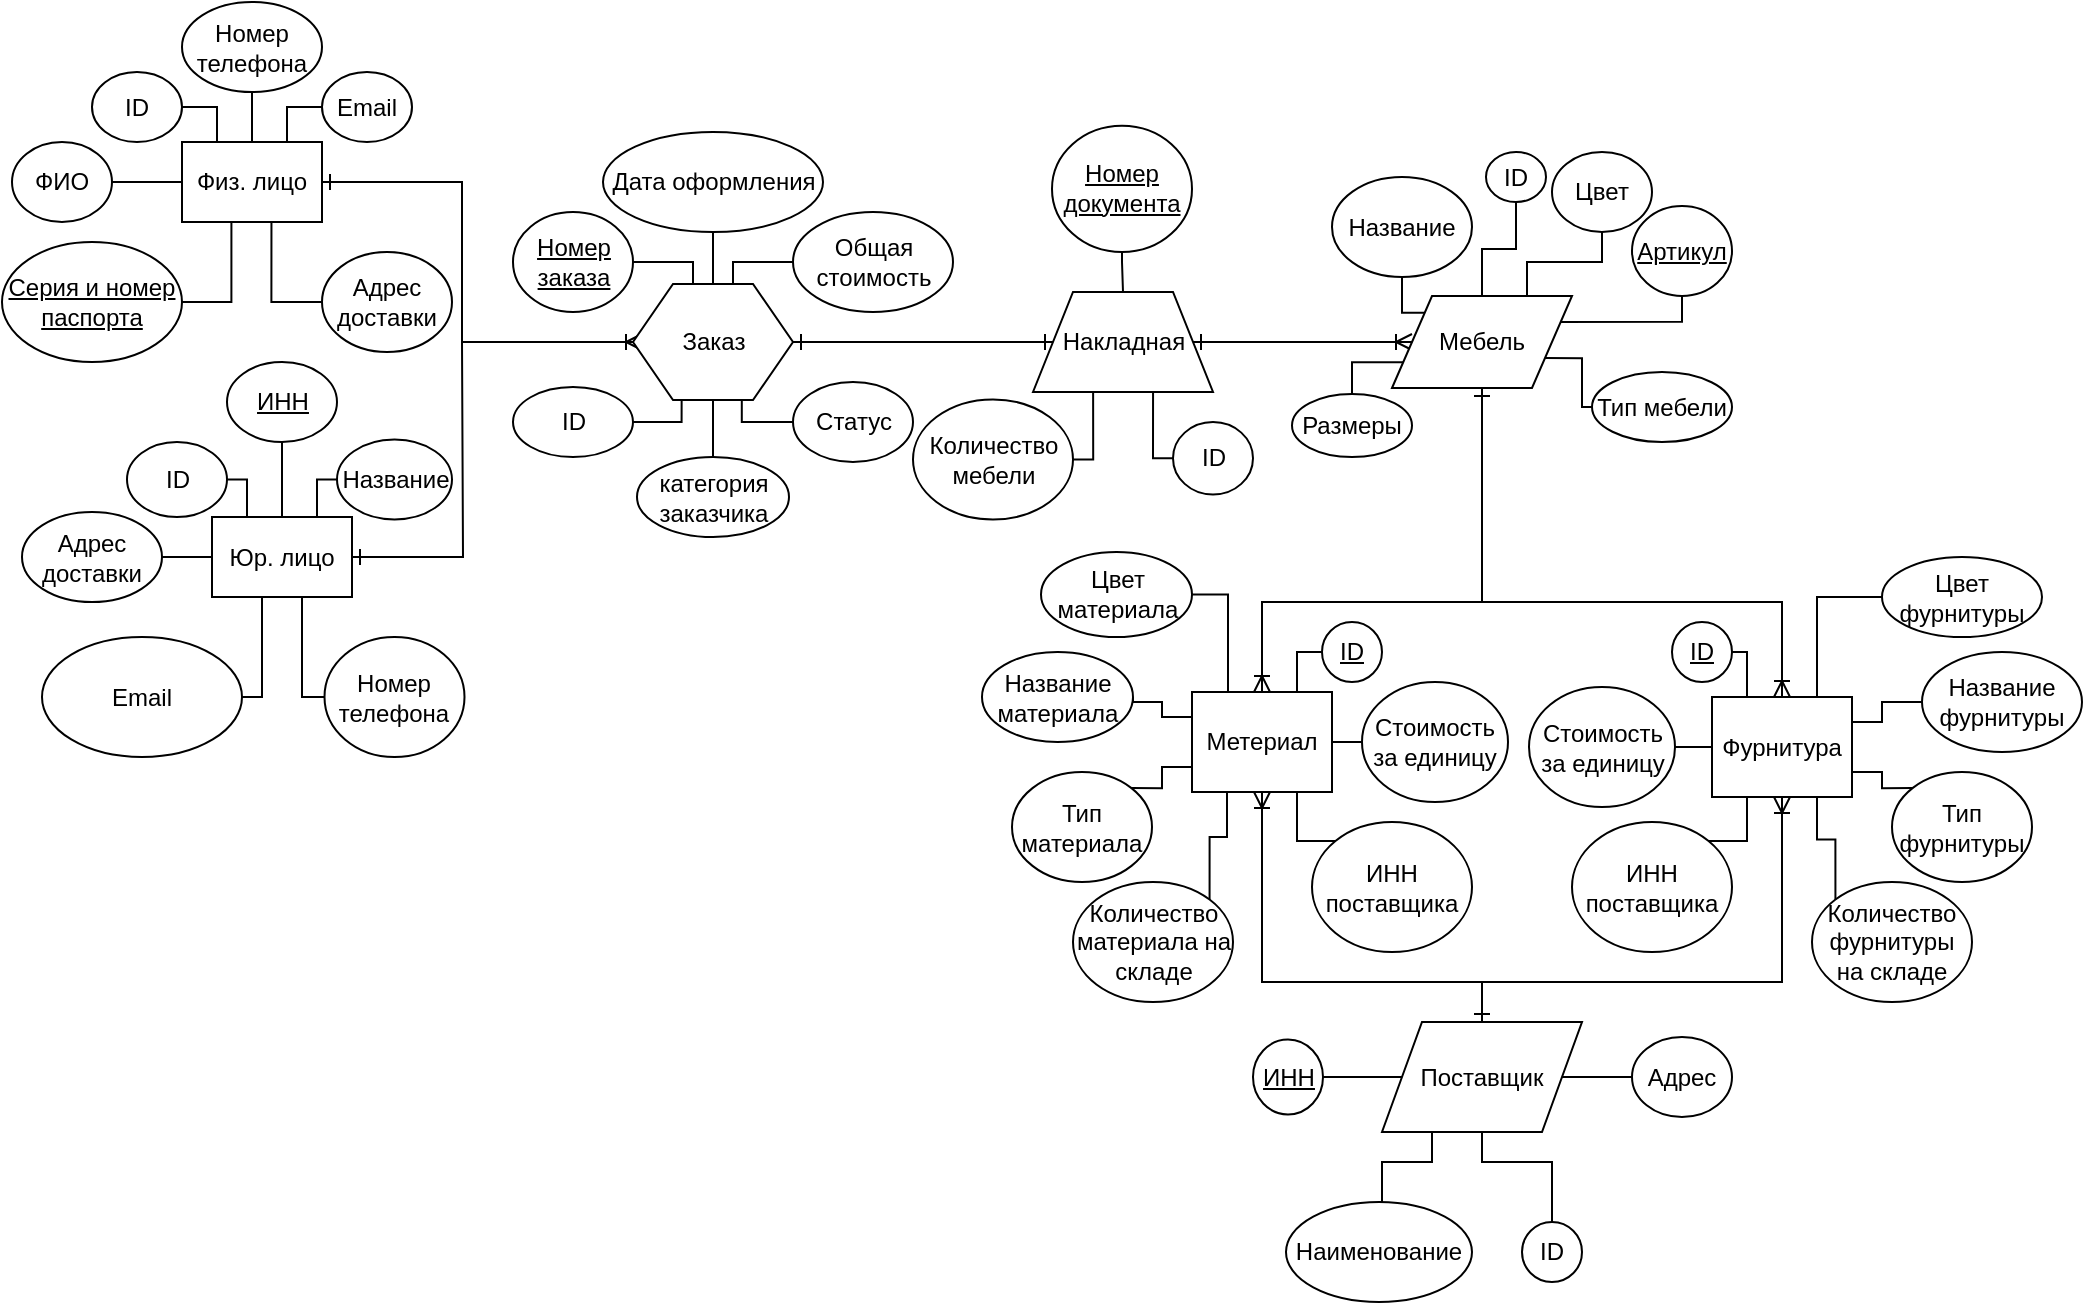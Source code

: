 <mxfile version="26.1.1">
  <diagram name="Страница — 1" id="Gc8w_xLvkjC7MFgl7PAz">
    <mxGraphModel dx="1430" dy="781" grid="1" gridSize="10" guides="1" tooltips="1" connect="1" arrows="1" fold="1" page="1" pageScale="1" pageWidth="827" pageHeight="1169" math="0" shadow="0">
      <root>
        <mxCell id="0" />
        <mxCell id="1" parent="0" />
        <mxCell id="8zqK-wX07eK1b1NDQU6Q-32" style="edgeStyle=orthogonalEdgeStyle;rounded=0;orthogonalLoop=1;jettySize=auto;html=1;exitX=1;exitY=0.5;exitDx=0;exitDy=0;entryX=0;entryY=0.5;entryDx=0;entryDy=0;endArrow=ERone;endFill=0;startArrow=ERone;startFill=0;" parent="1" source="ubvoqZsbdTk1Toc_hSM9-12" target="8zqK-wX07eK1b1NDQU6Q-31" edge="1">
          <mxGeometry relative="1" as="geometry">
            <mxPoint x="430" y="460.0" as="sourcePoint" />
          </mxGeometry>
        </mxCell>
        <mxCell id="j9M38D2zPkjRZAN_-BtN-9" style="edgeStyle=orthogonalEdgeStyle;rounded=0;orthogonalLoop=1;jettySize=auto;html=1;exitX=0.5;exitY=1;exitDx=0;exitDy=0;entryX=0.5;entryY=0;entryDx=0;entryDy=0;endArrow=none;endFill=0;" parent="1" source="j9M38D2zPkjRZAN_-BtN-2" target="ubvoqZsbdTk1Toc_hSM9-12" edge="1">
          <mxGeometry relative="1" as="geometry">
            <mxPoint x="385.5" y="440.0" as="targetPoint" />
          </mxGeometry>
        </mxCell>
        <mxCell id="j9M38D2zPkjRZAN_-BtN-2" value="Дата оформления" style="ellipse;whiteSpace=wrap;html=1;" parent="1" vertex="1">
          <mxGeometry x="330.5" y="355" width="110" height="50" as="geometry" />
        </mxCell>
        <mxCell id="j9M38D2zPkjRZAN_-BtN-4" value="Общая стоимость" style="ellipse;whiteSpace=wrap;html=1;" parent="1" vertex="1">
          <mxGeometry x="425.5" y="395" width="80" height="50" as="geometry" />
        </mxCell>
        <mxCell id="j9M38D2zPkjRZAN_-BtN-11" style="edgeStyle=orthogonalEdgeStyle;rounded=0;orthogonalLoop=1;jettySize=auto;html=1;exitX=0;exitY=0.5;exitDx=0;exitDy=0;endArrow=none;endFill=0;entryX=0.68;entryY=1;entryDx=0;entryDy=0;entryPerimeter=0;" parent="1" source="j9M38D2zPkjRZAN_-BtN-5" target="ubvoqZsbdTk1Toc_hSM9-12" edge="1">
          <mxGeometry relative="1" as="geometry">
            <mxPoint x="405.5" y="490" as="targetPoint" />
          </mxGeometry>
        </mxCell>
        <mxCell id="j9M38D2zPkjRZAN_-BtN-5" value="Статус" style="ellipse;whiteSpace=wrap;html=1;" parent="1" vertex="1">
          <mxGeometry x="425.5" y="480" width="60" height="40" as="geometry" />
        </mxCell>
        <mxCell id="j9M38D2zPkjRZAN_-BtN-10" style="edgeStyle=orthogonalEdgeStyle;rounded=0;orthogonalLoop=1;jettySize=auto;html=1;exitX=1;exitY=0.5;exitDx=0;exitDy=0;entryX=0.304;entryY=1.003;entryDx=0;entryDy=0;endArrow=none;endFill=0;entryPerimeter=0;" parent="1" source="j9M38D2zPkjRZAN_-BtN-6" target="ubvoqZsbdTk1Toc_hSM9-12" edge="1">
          <mxGeometry relative="1" as="geometry">
            <mxPoint x="365.5" y="480.0" as="targetPoint" />
          </mxGeometry>
        </mxCell>
        <mxCell id="j9M38D2zPkjRZAN_-BtN-6" value="ID" style="ellipse;whiteSpace=wrap;html=1;" parent="1" vertex="1">
          <mxGeometry x="285.5" y="482.5" width="60" height="35" as="geometry" />
        </mxCell>
        <mxCell id="j9M38D2zPkjRZAN_-BtN-8" style="edgeStyle=orthogonalEdgeStyle;rounded=0;orthogonalLoop=1;jettySize=auto;html=1;exitX=0;exitY=0.5;exitDx=0;exitDy=0;entryX=0.625;entryY=0;entryDx=0;entryDy=0;endArrow=none;endFill=0;" parent="1" source="j9M38D2zPkjRZAN_-BtN-4" target="ubvoqZsbdTk1Toc_hSM9-12" edge="1">
          <mxGeometry relative="1" as="geometry">
            <mxPoint x="412.14" y="439.96" as="targetPoint" />
          </mxGeometry>
        </mxCell>
        <mxCell id="8zqK-wX07eK1b1NDQU6Q-29" style="edgeStyle=orthogonalEdgeStyle;rounded=0;orthogonalLoop=1;jettySize=auto;html=1;exitX=1;exitY=0.5;exitDx=0;exitDy=0;entryX=0;entryY=0.5;entryDx=0;entryDy=0;endArrow=ERoneToMany;endFill=0;startArrow=ERone;startFill=0;" parent="1" source="j9M38D2zPkjRZAN_-BtN-14" edge="1">
          <mxGeometry relative="1" as="geometry">
            <Array as="points">
              <mxPoint x="260" y="380" />
              <mxPoint x="260" y="460" />
            </Array>
            <mxPoint x="350" y="460.0" as="targetPoint" />
          </mxGeometry>
        </mxCell>
        <mxCell id="j9M38D2zPkjRZAN_-BtN-14" value="Физ. лицо" style="rounded=0;whiteSpace=wrap;html=1;" parent="1" vertex="1">
          <mxGeometry x="120" y="360" width="70" height="40" as="geometry" />
        </mxCell>
        <mxCell id="8zqK-wX07eK1b1NDQU6Q-30" style="edgeStyle=orthogonalEdgeStyle;rounded=0;orthogonalLoop=1;jettySize=auto;html=1;exitX=1;exitY=0.5;exitDx=0;exitDy=0;endArrow=none;endFill=0;startArrow=ERone;startFill=0;" parent="1" source="j9M38D2zPkjRZAN_-BtN-15" edge="1">
          <mxGeometry relative="1" as="geometry">
            <mxPoint x="260" y="460" as="targetPoint" />
          </mxGeometry>
        </mxCell>
        <mxCell id="j9M38D2zPkjRZAN_-BtN-15" value="Юр. лицо" style="rounded=0;whiteSpace=wrap;html=1;" parent="1" vertex="1">
          <mxGeometry x="135" y="547.5" width="70" height="40" as="geometry" />
        </mxCell>
        <mxCell id="8zqK-wX07eK1b1NDQU6Q-21" style="edgeStyle=orthogonalEdgeStyle;rounded=0;orthogonalLoop=1;jettySize=auto;html=1;exitX=0;exitY=0.5;exitDx=0;exitDy=0;entryX=0.639;entryY=1.002;entryDx=0;entryDy=0;endArrow=none;endFill=0;entryPerimeter=0;" parent="1" source="j9M38D2zPkjRZAN_-BtN-16" target="j9M38D2zPkjRZAN_-BtN-14" edge="1">
          <mxGeometry relative="1" as="geometry" />
        </mxCell>
        <mxCell id="j9M38D2zPkjRZAN_-BtN-16" value="Адрес доставки" style="ellipse;whiteSpace=wrap;html=1;" parent="1" vertex="1">
          <mxGeometry x="190" y="415" width="65" height="50" as="geometry" />
        </mxCell>
        <mxCell id="8zqK-wX07eK1b1NDQU6Q-19" style="edgeStyle=orthogonalEdgeStyle;rounded=0;orthogonalLoop=1;jettySize=auto;html=1;exitX=1;exitY=0.5;exitDx=0;exitDy=0;entryX=0;entryY=0.5;entryDx=0;entryDy=0;endArrow=none;endFill=0;" parent="1" source="j9M38D2zPkjRZAN_-BtN-17" target="j9M38D2zPkjRZAN_-BtN-14" edge="1">
          <mxGeometry relative="1" as="geometry" />
        </mxCell>
        <mxCell id="j9M38D2zPkjRZAN_-BtN-17" value="ФИО" style="ellipse;whiteSpace=wrap;html=1;" parent="1" vertex="1">
          <mxGeometry x="35" y="360" width="50" height="40" as="geometry" />
        </mxCell>
        <mxCell id="sLi8n0fQwu9TduTDUcF7-1" style="edgeStyle=orthogonalEdgeStyle;rounded=0;orthogonalLoop=1;jettySize=auto;html=1;exitX=1;exitY=0.5;exitDx=0;exitDy=0;entryX=0.375;entryY=0;entryDx=0;entryDy=0;endArrow=none;endFill=0;" parent="1" source="j9M38D2zPkjRZAN_-BtN-19" target="ubvoqZsbdTk1Toc_hSM9-12" edge="1">
          <mxGeometry relative="1" as="geometry" />
        </mxCell>
        <mxCell id="j9M38D2zPkjRZAN_-BtN-19" value="&lt;u&gt;Номер заказа&lt;/u&gt;" style="ellipse;whiteSpace=wrap;html=1;" parent="1" vertex="1">
          <mxGeometry x="285.5" y="395" width="60" height="50" as="geometry" />
        </mxCell>
        <mxCell id="8zqK-wX07eK1b1NDQU6Q-20" style="edgeStyle=orthogonalEdgeStyle;rounded=0;orthogonalLoop=1;jettySize=auto;html=1;exitX=1;exitY=0.5;exitDx=0;exitDy=0;entryX=0.353;entryY=1.012;entryDx=0;entryDy=0;endArrow=none;endFill=0;entryPerimeter=0;" parent="1" source="j9M38D2zPkjRZAN_-BtN-20" target="j9M38D2zPkjRZAN_-BtN-14" edge="1">
          <mxGeometry relative="1" as="geometry" />
        </mxCell>
        <mxCell id="j9M38D2zPkjRZAN_-BtN-20" value="&lt;u&gt;Серия и номер паспорта&lt;/u&gt;" style="ellipse;whiteSpace=wrap;html=1;" parent="1" vertex="1">
          <mxGeometry x="30" y="410" width="90" height="60" as="geometry" />
        </mxCell>
        <mxCell id="8zqK-wX07eK1b1NDQU6Q-9" style="edgeStyle=orthogonalEdgeStyle;rounded=0;orthogonalLoop=1;jettySize=auto;html=1;exitX=1;exitY=0.5;exitDx=0;exitDy=0;entryX=0.25;entryY=0;entryDx=0;entryDy=0;endArrow=none;endFill=0;" parent="1" source="j9M38D2zPkjRZAN_-BtN-21" target="j9M38D2zPkjRZAN_-BtN-14" edge="1">
          <mxGeometry relative="1" as="geometry" />
        </mxCell>
        <mxCell id="j9M38D2zPkjRZAN_-BtN-21" value="ID" style="ellipse;whiteSpace=wrap;html=1;" parent="1" vertex="1">
          <mxGeometry x="75" y="325" width="45" height="35" as="geometry" />
        </mxCell>
        <mxCell id="8zqK-wX07eK1b1NDQU6Q-26" style="edgeStyle=orthogonalEdgeStyle;rounded=0;orthogonalLoop=1;jettySize=auto;html=1;exitX=1;exitY=0.5;exitDx=0;exitDy=0;entryX=0;entryY=0.5;entryDx=0;entryDy=0;endArrow=none;endFill=0;" parent="1" source="8zqK-wX07eK1b1NDQU6Q-1" target="j9M38D2zPkjRZAN_-BtN-15" edge="1">
          <mxGeometry relative="1" as="geometry" />
        </mxCell>
        <mxCell id="8zqK-wX07eK1b1NDQU6Q-1" value="Адрес доставки" style="ellipse;whiteSpace=wrap;html=1;" parent="1" vertex="1">
          <mxGeometry x="40" y="545" width="70" height="45" as="geometry" />
        </mxCell>
        <mxCell id="8zqK-wX07eK1b1NDQU6Q-28" style="edgeStyle=orthogonalEdgeStyle;rounded=0;orthogonalLoop=1;jettySize=auto;html=1;exitX=0;exitY=0.5;exitDx=0;exitDy=0;entryX=0.64;entryY=1.024;entryDx=0;entryDy=0;endArrow=none;endFill=0;entryPerimeter=0;" parent="1" source="8zqK-wX07eK1b1NDQU6Q-2" target="j9M38D2zPkjRZAN_-BtN-15" edge="1">
          <mxGeometry relative="1" as="geometry">
            <Array as="points">
              <mxPoint x="180" y="637.5" />
              <mxPoint x="180" y="587.5" />
              <mxPoint x="180" y="587.5" />
            </Array>
          </mxGeometry>
        </mxCell>
        <mxCell id="8zqK-wX07eK1b1NDQU6Q-2" value="Номер телефона" style="ellipse;whiteSpace=wrap;html=1;" parent="1" vertex="1">
          <mxGeometry x="191.25" y="607.5" width="70" height="60" as="geometry" />
        </mxCell>
        <mxCell id="8zqK-wX07eK1b1NDQU6Q-11" style="edgeStyle=orthogonalEdgeStyle;rounded=0;orthogonalLoop=1;jettySize=auto;html=1;exitX=0;exitY=0.5;exitDx=0;exitDy=0;entryX=0.75;entryY=0;entryDx=0;entryDy=0;endArrow=none;endFill=0;" parent="1" source="8zqK-wX07eK1b1NDQU6Q-3" target="j9M38D2zPkjRZAN_-BtN-14" edge="1">
          <mxGeometry relative="1" as="geometry" />
        </mxCell>
        <mxCell id="8zqK-wX07eK1b1NDQU6Q-3" value="Email" style="ellipse;whiteSpace=wrap;html=1;" parent="1" vertex="1">
          <mxGeometry x="190" y="325" width="45" height="35" as="geometry" />
        </mxCell>
        <mxCell id="8zqK-wX07eK1b1NDQU6Q-10" style="edgeStyle=orthogonalEdgeStyle;rounded=0;orthogonalLoop=1;jettySize=auto;html=1;exitX=0.5;exitY=1;exitDx=0;exitDy=0;entryX=0.5;entryY=0;entryDx=0;entryDy=0;endArrow=none;endFill=0;" parent="1" source="8zqK-wX07eK1b1NDQU6Q-4" target="j9M38D2zPkjRZAN_-BtN-14" edge="1">
          <mxGeometry relative="1" as="geometry" />
        </mxCell>
        <mxCell id="8zqK-wX07eK1b1NDQU6Q-4" value="Номер телефона" style="ellipse;whiteSpace=wrap;html=1;" parent="1" vertex="1">
          <mxGeometry x="120" y="290" width="70" height="45" as="geometry" />
        </mxCell>
        <mxCell id="8zqK-wX07eK1b1NDQU6Q-27" style="edgeStyle=orthogonalEdgeStyle;rounded=0;orthogonalLoop=1;jettySize=auto;html=1;exitX=1;exitY=0.5;exitDx=0;exitDy=0;entryX=0.354;entryY=0.999;entryDx=0;entryDy=0;endArrow=none;endFill=0;entryPerimeter=0;" parent="1" source="8zqK-wX07eK1b1NDQU6Q-5" target="j9M38D2zPkjRZAN_-BtN-15" edge="1">
          <mxGeometry relative="1" as="geometry">
            <Array as="points">
              <mxPoint x="160" y="637.5" />
              <mxPoint x="160" y="587.5" />
            </Array>
          </mxGeometry>
        </mxCell>
        <mxCell id="8zqK-wX07eK1b1NDQU6Q-5" value="Email" style="ellipse;whiteSpace=wrap;html=1;" parent="1" vertex="1">
          <mxGeometry x="50" y="607.5" width="100" height="60" as="geometry" />
        </mxCell>
        <mxCell id="8zqK-wX07eK1b1NDQU6Q-25" style="edgeStyle=orthogonalEdgeStyle;rounded=0;orthogonalLoop=1;jettySize=auto;html=1;exitX=0;exitY=0.5;exitDx=0;exitDy=0;entryX=0.75;entryY=0;entryDx=0;entryDy=0;endArrow=none;endFill=0;" parent="1" source="8zqK-wX07eK1b1NDQU6Q-6" target="j9M38D2zPkjRZAN_-BtN-15" edge="1">
          <mxGeometry relative="1" as="geometry" />
        </mxCell>
        <mxCell id="8zqK-wX07eK1b1NDQU6Q-6" value="Название" style="ellipse;whiteSpace=wrap;html=1;" parent="1" vertex="1">
          <mxGeometry x="197.5" y="508.75" width="57.5" height="40" as="geometry" />
        </mxCell>
        <mxCell id="8zqK-wX07eK1b1NDQU6Q-24" style="edgeStyle=orthogonalEdgeStyle;rounded=0;orthogonalLoop=1;jettySize=auto;html=1;exitX=0.5;exitY=1;exitDx=0;exitDy=0;entryX=0.5;entryY=0;entryDx=0;entryDy=0;endArrow=none;endFill=0;" parent="1" source="8zqK-wX07eK1b1NDQU6Q-7" target="j9M38D2zPkjRZAN_-BtN-15" edge="1">
          <mxGeometry relative="1" as="geometry" />
        </mxCell>
        <mxCell id="8zqK-wX07eK1b1NDQU6Q-7" value="&lt;u&gt;ИНН&lt;/u&gt;" style="ellipse;whiteSpace=wrap;html=1;" parent="1" vertex="1">
          <mxGeometry x="142.5" y="470" width="55" height="40" as="geometry" />
        </mxCell>
        <mxCell id="8zqK-wX07eK1b1NDQU6Q-23" style="edgeStyle=orthogonalEdgeStyle;rounded=0;orthogonalLoop=1;jettySize=auto;html=1;exitX=1;exitY=0.5;exitDx=0;exitDy=0;entryX=0.25;entryY=0;entryDx=0;entryDy=0;endArrow=none;endFill=0;" parent="1" source="8zqK-wX07eK1b1NDQU6Q-8" target="j9M38D2zPkjRZAN_-BtN-15" edge="1">
          <mxGeometry relative="1" as="geometry" />
        </mxCell>
        <mxCell id="8zqK-wX07eK1b1NDQU6Q-8" value="ID" style="ellipse;whiteSpace=wrap;html=1;" parent="1" vertex="1">
          <mxGeometry x="92.5" y="510" width="50" height="37.5" as="geometry" />
        </mxCell>
        <mxCell id="ubvoqZsbdTk1Toc_hSM9-21" style="edgeStyle=orthogonalEdgeStyle;rounded=0;orthogonalLoop=1;jettySize=auto;html=1;entryX=0;entryY=0.5;entryDx=0;entryDy=0;endArrow=ERoneToMany;endFill=0;startArrow=ERone;startFill=0;" parent="1" source="8zqK-wX07eK1b1NDQU6Q-31" target="ubvoqZsbdTk1Toc_hSM9-13" edge="1">
          <mxGeometry relative="1" as="geometry" />
        </mxCell>
        <mxCell id="8zqK-wX07eK1b1NDQU6Q-31" value="Накладная" style="shape=trapezoid;perimeter=trapezoidPerimeter;whiteSpace=wrap;html=1;fixedSize=1;" parent="1" vertex="1">
          <mxGeometry x="545.5" y="435" width="90" height="50" as="geometry" />
        </mxCell>
        <mxCell id="ubvoqZsbdTk1Toc_hSM9-18" style="edgeStyle=orthogonalEdgeStyle;rounded=0;orthogonalLoop=1;jettySize=auto;html=1;exitX=0;exitY=0.5;exitDx=0;exitDy=0;entryX=0.667;entryY=1.004;entryDx=0;entryDy=0;endArrow=none;endFill=0;entryPerimeter=0;" parent="1" source="ubvoqZsbdTk1Toc_hSM9-1" target="8zqK-wX07eK1b1NDQU6Q-31" edge="1">
          <mxGeometry relative="1" as="geometry">
            <Array as="points">
              <mxPoint x="605.5" y="519" />
            </Array>
          </mxGeometry>
        </mxCell>
        <mxCell id="ubvoqZsbdTk1Toc_hSM9-1" value="ID" style="ellipse;whiteSpace=wrap;html=1;" parent="1" vertex="1">
          <mxGeometry x="615.5" y="500" width="40" height="36.25" as="geometry" />
        </mxCell>
        <mxCell id="ubvoqZsbdTk1Toc_hSM9-17" style="edgeStyle=orthogonalEdgeStyle;rounded=0;orthogonalLoop=1;jettySize=auto;html=1;entryX=0.334;entryY=1.003;entryDx=0;entryDy=0;endArrow=none;endFill=0;entryPerimeter=0;exitX=1;exitY=0.5;exitDx=0;exitDy=0;" parent="1" source="ubvoqZsbdTk1Toc_hSM9-2" target="8zqK-wX07eK1b1NDQU6Q-31" edge="1">
          <mxGeometry relative="1" as="geometry">
            <mxPoint x="575.5" y="537" as="sourcePoint" />
            <Array as="points">
              <mxPoint x="575.5" y="519" />
            </Array>
          </mxGeometry>
        </mxCell>
        <mxCell id="ubvoqZsbdTk1Toc_hSM9-2" value="Количество мебели" style="ellipse;whiteSpace=wrap;html=1;" parent="1" vertex="1">
          <mxGeometry x="485.5" y="488.75" width="80" height="60" as="geometry" />
        </mxCell>
        <mxCell id="ubvoqZsbdTk1Toc_hSM9-20" style="edgeStyle=orthogonalEdgeStyle;rounded=0;orthogonalLoop=1;jettySize=auto;html=1;exitX=0.5;exitY=1;exitDx=0;exitDy=0;entryX=0.5;entryY=0;entryDx=0;entryDy=0;endArrow=none;endFill=0;" parent="1" source="ubvoqZsbdTk1Toc_hSM9-3" target="8zqK-wX07eK1b1NDQU6Q-31" edge="1">
          <mxGeometry relative="1" as="geometry">
            <Array as="points">
              <mxPoint x="590" y="420" />
              <mxPoint x="590" y="420" />
            </Array>
          </mxGeometry>
        </mxCell>
        <mxCell id="ubvoqZsbdTk1Toc_hSM9-3" value="&lt;u&gt;Номер документа&lt;/u&gt;" style="ellipse;whiteSpace=wrap;html=1;" parent="1" vertex="1">
          <mxGeometry x="555" y="351.88" width="70" height="63.12" as="geometry" />
        </mxCell>
        <mxCell id="ubvoqZsbdTk1Toc_hSM9-25" style="edgeStyle=orthogonalEdgeStyle;rounded=0;orthogonalLoop=1;jettySize=auto;html=1;exitX=0.5;exitY=0;exitDx=0;exitDy=0;entryX=0;entryY=0.75;entryDx=0;entryDy=0;endArrow=none;endFill=0;" parent="1" source="ubvoqZsbdTk1Toc_hSM9-5" target="ubvoqZsbdTk1Toc_hSM9-13" edge="1">
          <mxGeometry relative="1" as="geometry">
            <Array as="points">
              <mxPoint x="705" y="470" />
            </Array>
          </mxGeometry>
        </mxCell>
        <mxCell id="ubvoqZsbdTk1Toc_hSM9-5" value="Размеры" style="ellipse;whiteSpace=wrap;html=1;" parent="1" vertex="1">
          <mxGeometry x="675" y="486" width="60" height="31.5" as="geometry" />
        </mxCell>
        <mxCell id="ubvoqZsbdTk1Toc_hSM9-24" style="edgeStyle=orthogonalEdgeStyle;rounded=0;orthogonalLoop=1;jettySize=auto;html=1;entryX=0.75;entryY=0;entryDx=0;entryDy=0;endArrow=none;endFill=0;" parent="1" source="ubvoqZsbdTk1Toc_hSM9-6" target="ubvoqZsbdTk1Toc_hSM9-13" edge="1">
          <mxGeometry relative="1" as="geometry">
            <Array as="points">
              <mxPoint x="793" y="420" />
            </Array>
          </mxGeometry>
        </mxCell>
        <mxCell id="ubvoqZsbdTk1Toc_hSM9-6" value="Цвет" style="ellipse;whiteSpace=wrap;html=1;" parent="1" vertex="1">
          <mxGeometry x="805" y="365" width="50" height="40" as="geometry" />
        </mxCell>
        <mxCell id="sLi8n0fQwu9TduTDUcF7-6" style="edgeStyle=orthogonalEdgeStyle;rounded=0;orthogonalLoop=1;jettySize=auto;html=1;exitX=0;exitY=0.5;exitDx=0;exitDy=0;entryX=1;entryY=0.75;entryDx=0;entryDy=0;endArrow=none;endFill=0;" parent="1" source="ubvoqZsbdTk1Toc_hSM9-8" target="ubvoqZsbdTk1Toc_hSM9-13" edge="1">
          <mxGeometry relative="1" as="geometry">
            <Array as="points">
              <mxPoint x="820" y="493" />
              <mxPoint x="820" y="468" />
            </Array>
          </mxGeometry>
        </mxCell>
        <mxCell id="ubvoqZsbdTk1Toc_hSM9-8" value="Тип мебели" style="ellipse;whiteSpace=wrap;html=1;" parent="1" vertex="1">
          <mxGeometry x="825" y="475" width="70" height="35" as="geometry" />
        </mxCell>
        <mxCell id="ubvoqZsbdTk1Toc_hSM9-22" style="edgeStyle=orthogonalEdgeStyle;rounded=0;orthogonalLoop=1;jettySize=auto;html=1;exitX=0.5;exitY=1;exitDx=0;exitDy=0;entryX=0;entryY=0;entryDx=0;entryDy=0;endArrow=none;endFill=0;" parent="1" source="ubvoqZsbdTk1Toc_hSM9-9" target="ubvoqZsbdTk1Toc_hSM9-13" edge="1">
          <mxGeometry relative="1" as="geometry">
            <Array as="points">
              <mxPoint x="730" y="445" />
            </Array>
          </mxGeometry>
        </mxCell>
        <mxCell id="ubvoqZsbdTk1Toc_hSM9-9" value="Название" style="ellipse;whiteSpace=wrap;html=1;" parent="1" vertex="1">
          <mxGeometry x="695" y="377.5" width="70" height="50" as="geometry" />
        </mxCell>
        <mxCell id="ubvoqZsbdTk1Toc_hSM9-23" style="edgeStyle=orthogonalEdgeStyle;rounded=0;orthogonalLoop=1;jettySize=auto;html=1;exitX=0.5;exitY=1;exitDx=0;exitDy=0;entryX=0.5;entryY=0;entryDx=0;entryDy=0;endArrow=none;endFill=0;" parent="1" source="ubvoqZsbdTk1Toc_hSM9-10" target="ubvoqZsbdTk1Toc_hSM9-13" edge="1">
          <mxGeometry relative="1" as="geometry" />
        </mxCell>
        <mxCell id="ubvoqZsbdTk1Toc_hSM9-10" value="ID" style="ellipse;whiteSpace=wrap;html=1;" parent="1" vertex="1">
          <mxGeometry x="772" y="365" width="30" height="25" as="geometry" />
        </mxCell>
        <mxCell id="ubvoqZsbdTk1Toc_hSM9-12" value="Заказ" style="shape=hexagon;perimeter=hexagonPerimeter2;whiteSpace=wrap;html=1;fixedSize=1;" parent="1" vertex="1">
          <mxGeometry x="345.5" y="431" width="80" height="58" as="geometry" />
        </mxCell>
        <mxCell id="ubvoqZsbdTk1Toc_hSM9-31" style="edgeStyle=orthogonalEdgeStyle;rounded=0;orthogonalLoop=1;jettySize=auto;html=1;exitX=0.5;exitY=1;exitDx=0;exitDy=0;entryX=0.5;entryY=0;entryDx=0;entryDy=0;endArrow=ERoneToMany;endFill=0;startArrow=ERone;startFill=0;" parent="1" source="ubvoqZsbdTk1Toc_hSM9-13" target="ubvoqZsbdTk1Toc_hSM9-14" edge="1">
          <mxGeometry relative="1" as="geometry">
            <Array as="points">
              <mxPoint x="770" y="590" />
              <mxPoint x="660" y="590" />
            </Array>
          </mxGeometry>
        </mxCell>
        <mxCell id="ubvoqZsbdTk1Toc_hSM9-13" value="Мебель" style="shape=parallelogram;perimeter=parallelogramPerimeter;whiteSpace=wrap;html=1;fixedSize=1;" parent="1" vertex="1">
          <mxGeometry x="725" y="437" width="90" height="46" as="geometry" />
        </mxCell>
        <mxCell id="ubvoqZsbdTk1Toc_hSM9-14" value="Метериал" style="rounded=0;whiteSpace=wrap;html=1;" parent="1" vertex="1">
          <mxGeometry x="625" y="635" width="70" height="50" as="geometry" />
        </mxCell>
        <mxCell id="ubvoqZsbdTk1Toc_hSM9-30" style="edgeStyle=orthogonalEdgeStyle;rounded=0;orthogonalLoop=1;jettySize=auto;html=1;exitX=0.5;exitY=1;exitDx=0;exitDy=0;entryX=1;entryY=0.25;entryDx=0;entryDy=0;endArrow=none;endFill=0;" parent="1" source="ubvoqZsbdTk1Toc_hSM9-16" target="ubvoqZsbdTk1Toc_hSM9-13" edge="1">
          <mxGeometry relative="1" as="geometry">
            <Array as="points">
              <mxPoint x="870" y="450" />
            </Array>
          </mxGeometry>
        </mxCell>
        <mxCell id="ubvoqZsbdTk1Toc_hSM9-16" value="&lt;u&gt;Артикул&lt;/u&gt;" style="ellipse;whiteSpace=wrap;html=1;" parent="1" vertex="1">
          <mxGeometry x="845" y="392" width="50" height="45" as="geometry" />
        </mxCell>
        <mxCell id="ubvoqZsbdTk1Toc_hSM9-52" style="edgeStyle=orthogonalEdgeStyle;rounded=0;orthogonalLoop=1;jettySize=auto;html=1;exitX=0;exitY=0.5;exitDx=0;exitDy=0;entryX=0.75;entryY=0;entryDx=0;entryDy=0;endArrow=none;endFill=0;" parent="1" source="ubvoqZsbdTk1Toc_hSM9-32" target="ubvoqZsbdTk1Toc_hSM9-14" edge="1">
          <mxGeometry relative="1" as="geometry" />
        </mxCell>
        <mxCell id="ubvoqZsbdTk1Toc_hSM9-32" value="&lt;u&gt;ID&lt;/u&gt;" style="ellipse;whiteSpace=wrap;html=1;" parent="1" vertex="1">
          <mxGeometry x="690" y="600" width="30" height="30" as="geometry" />
        </mxCell>
        <mxCell id="ubvoqZsbdTk1Toc_hSM9-59" style="edgeStyle=orthogonalEdgeStyle;rounded=0;orthogonalLoop=1;jettySize=auto;html=1;exitX=1;exitY=0.5;exitDx=0;exitDy=0;entryX=0;entryY=0.25;entryDx=0;entryDy=0;endArrow=none;endFill=0;" parent="1" source="ubvoqZsbdTk1Toc_hSM9-33" target="ubvoqZsbdTk1Toc_hSM9-14" edge="1">
          <mxGeometry relative="1" as="geometry">
            <Array as="points">
              <mxPoint x="610" y="640" />
              <mxPoint x="610" y="647" />
            </Array>
          </mxGeometry>
        </mxCell>
        <mxCell id="ubvoqZsbdTk1Toc_hSM9-33" value="Название материала" style="ellipse;whiteSpace=wrap;html=1;" parent="1" vertex="1">
          <mxGeometry x="520" y="615" width="75.5" height="45" as="geometry" />
        </mxCell>
        <mxCell id="sLi8n0fQwu9TduTDUcF7-7" style="edgeStyle=orthogonalEdgeStyle;rounded=0;orthogonalLoop=1;jettySize=auto;html=1;exitX=1;exitY=0.5;exitDx=0;exitDy=0;entryX=0.25;entryY=0;entryDx=0;entryDy=0;endArrow=none;endFill=0;" parent="1" source="ubvoqZsbdTk1Toc_hSM9-34" target="ubvoqZsbdTk1Toc_hSM9-14" edge="1">
          <mxGeometry relative="1" as="geometry">
            <Array as="points">
              <mxPoint x="643" y="586" />
              <mxPoint x="643" y="635" />
            </Array>
          </mxGeometry>
        </mxCell>
        <mxCell id="ubvoqZsbdTk1Toc_hSM9-34" value="Цвет материала" style="ellipse;whiteSpace=wrap;html=1;" parent="1" vertex="1">
          <mxGeometry x="549.5" y="565" width="75.5" height="42.5" as="geometry" />
        </mxCell>
        <mxCell id="ubvoqZsbdTk1Toc_hSM9-57" style="edgeStyle=orthogonalEdgeStyle;rounded=0;orthogonalLoop=1;jettySize=auto;html=1;exitX=0;exitY=0.5;exitDx=0;exitDy=0;entryX=1;entryY=0.5;entryDx=0;entryDy=0;endArrow=none;endFill=0;" parent="1" source="ubvoqZsbdTk1Toc_hSM9-35" target="ubvoqZsbdTk1Toc_hSM9-14" edge="1">
          <mxGeometry relative="1" as="geometry" />
        </mxCell>
        <mxCell id="ubvoqZsbdTk1Toc_hSM9-35" value="Стоимость за единицу" style="ellipse;whiteSpace=wrap;html=1;" parent="1" vertex="1">
          <mxGeometry x="710" y="630" width="73" height="60" as="geometry" />
        </mxCell>
        <mxCell id="ubvoqZsbdTk1Toc_hSM9-68" style="edgeStyle=orthogonalEdgeStyle;rounded=0;orthogonalLoop=1;jettySize=auto;html=1;exitX=1;exitY=0;exitDx=0;exitDy=0;entryX=0.25;entryY=1;entryDx=0;entryDy=0;endArrow=none;endFill=0;" parent="1" source="ubvoqZsbdTk1Toc_hSM9-36" target="ubvoqZsbdTk1Toc_hSM9-14" edge="1">
          <mxGeometry relative="1" as="geometry" />
        </mxCell>
        <mxCell id="ubvoqZsbdTk1Toc_hSM9-36" value="Количество&lt;br&gt;материала на складе" style="ellipse;whiteSpace=wrap;html=1;" parent="1" vertex="1">
          <mxGeometry x="565.5" y="730" width="80" height="60" as="geometry" />
        </mxCell>
        <mxCell id="ubvoqZsbdTk1Toc_hSM9-38" style="edgeStyle=orthogonalEdgeStyle;rounded=0;orthogonalLoop=1;jettySize=auto;html=1;endArrow=none;endFill=0;startArrow=ERoneToMany;startFill=0;exitX=0.5;exitY=0;exitDx=0;exitDy=0;" parent="1" source="ubvoqZsbdTk1Toc_hSM9-37" edge="1">
          <mxGeometry relative="1" as="geometry">
            <mxPoint x="770" y="590" as="targetPoint" />
            <mxPoint x="880" y="630" as="sourcePoint" />
            <Array as="points">
              <mxPoint x="920" y="590" />
            </Array>
          </mxGeometry>
        </mxCell>
        <mxCell id="ubvoqZsbdTk1Toc_hSM9-64" style="edgeStyle=orthogonalEdgeStyle;rounded=0;orthogonalLoop=1;jettySize=auto;html=1;exitX=0.5;exitY=1;exitDx=0;exitDy=0;endArrow=none;endFill=0;startArrow=ERoneToMany;startFill=0;" parent="1" source="ubvoqZsbdTk1Toc_hSM9-37" edge="1">
          <mxGeometry relative="1" as="geometry">
            <mxPoint x="770" y="780" as="targetPoint" />
            <Array as="points">
              <mxPoint x="920" y="780" />
              <mxPoint x="770" y="780" />
            </Array>
          </mxGeometry>
        </mxCell>
        <mxCell id="ubvoqZsbdTk1Toc_hSM9-37" value="Фурнитура" style="rounded=0;whiteSpace=wrap;html=1;" parent="1" vertex="1">
          <mxGeometry x="885" y="637.5" width="70" height="50" as="geometry" />
        </mxCell>
        <mxCell id="ubvoqZsbdTk1Toc_hSM9-61" style="edgeStyle=orthogonalEdgeStyle;rounded=0;orthogonalLoop=1;jettySize=auto;html=1;exitX=0;exitY=0.5;exitDx=0;exitDy=0;entryX=1;entryY=0.25;entryDx=0;entryDy=0;endArrow=none;endFill=0;" parent="1" source="ubvoqZsbdTk1Toc_hSM9-39" target="ubvoqZsbdTk1Toc_hSM9-37" edge="1">
          <mxGeometry relative="1" as="geometry">
            <Array as="points">
              <mxPoint x="970" y="640" />
              <mxPoint x="970" y="650" />
            </Array>
          </mxGeometry>
        </mxCell>
        <mxCell id="ubvoqZsbdTk1Toc_hSM9-39" value="Название фурнитуры" style="ellipse;whiteSpace=wrap;html=1;" parent="1" vertex="1">
          <mxGeometry x="990" y="615" width="80" height="50" as="geometry" />
        </mxCell>
        <mxCell id="ubvoqZsbdTk1Toc_hSM9-54" style="edgeStyle=orthogonalEdgeStyle;rounded=0;orthogonalLoop=1;jettySize=auto;html=1;exitX=1;exitY=0.5;exitDx=0;exitDy=0;entryX=0.25;entryY=0;entryDx=0;entryDy=0;endArrow=none;endFill=0;" parent="1" source="ubvoqZsbdTk1Toc_hSM9-40" target="ubvoqZsbdTk1Toc_hSM9-37" edge="1">
          <mxGeometry relative="1" as="geometry" />
        </mxCell>
        <mxCell id="ubvoqZsbdTk1Toc_hSM9-40" value="&lt;u&gt;ID&lt;/u&gt;" style="ellipse;whiteSpace=wrap;html=1;" parent="1" vertex="1">
          <mxGeometry x="865" y="600" width="30" height="30" as="geometry" />
        </mxCell>
        <mxCell id="ubvoqZsbdTk1Toc_hSM9-55" style="edgeStyle=orthogonalEdgeStyle;rounded=0;orthogonalLoop=1;jettySize=auto;html=1;exitX=0;exitY=0.5;exitDx=0;exitDy=0;entryX=0.75;entryY=0;entryDx=0;entryDy=0;endArrow=none;endFill=0;" parent="1" source="ubvoqZsbdTk1Toc_hSM9-41" target="ubvoqZsbdTk1Toc_hSM9-37" edge="1">
          <mxGeometry relative="1" as="geometry" />
        </mxCell>
        <mxCell id="ubvoqZsbdTk1Toc_hSM9-41" value="Цвет фурнитуры" style="ellipse;whiteSpace=wrap;html=1;" parent="1" vertex="1">
          <mxGeometry x="970" y="567.5" width="80" height="40" as="geometry" />
        </mxCell>
        <mxCell id="ubvoqZsbdTk1Toc_hSM9-66" style="edgeStyle=orthogonalEdgeStyle;rounded=0;orthogonalLoop=1;jettySize=auto;html=1;exitX=0;exitY=0;exitDx=0;exitDy=0;entryX=0.75;entryY=1;entryDx=0;entryDy=0;endArrow=none;endFill=0;" parent="1" source="ubvoqZsbdTk1Toc_hSM9-42" target="ubvoqZsbdTk1Toc_hSM9-37" edge="1">
          <mxGeometry relative="1" as="geometry" />
        </mxCell>
        <mxCell id="ubvoqZsbdTk1Toc_hSM9-42" value="Количество фурнитуры на складе" style="ellipse;whiteSpace=wrap;html=1;" parent="1" vertex="1">
          <mxGeometry x="935" y="730" width="80" height="60" as="geometry" />
        </mxCell>
        <mxCell id="ubvoqZsbdTk1Toc_hSM9-58" style="edgeStyle=orthogonalEdgeStyle;rounded=0;orthogonalLoop=1;jettySize=auto;html=1;exitX=1;exitY=0.5;exitDx=0;exitDy=0;entryX=0;entryY=0.5;entryDx=0;entryDy=0;endArrow=none;endFill=0;" parent="1" source="ubvoqZsbdTk1Toc_hSM9-43" target="ubvoqZsbdTk1Toc_hSM9-37" edge="1">
          <mxGeometry relative="1" as="geometry" />
        </mxCell>
        <mxCell id="ubvoqZsbdTk1Toc_hSM9-43" value="Стоимость за единицу" style="ellipse;whiteSpace=wrap;html=1;" parent="1" vertex="1">
          <mxGeometry x="793.5" y="632.5" width="73" height="60" as="geometry" />
        </mxCell>
        <mxCell id="ubvoqZsbdTk1Toc_hSM9-60" style="edgeStyle=orthogonalEdgeStyle;rounded=0;orthogonalLoop=1;jettySize=auto;html=1;exitX=1;exitY=0;exitDx=0;exitDy=0;entryX=0;entryY=0.75;entryDx=0;entryDy=0;endArrow=none;endFill=0;" parent="1" source="ubvoqZsbdTk1Toc_hSM9-44" target="ubvoqZsbdTk1Toc_hSM9-14" edge="1">
          <mxGeometry relative="1" as="geometry">
            <Array as="points">
              <mxPoint x="610" y="683" />
              <mxPoint x="610" y="672" />
            </Array>
          </mxGeometry>
        </mxCell>
        <mxCell id="ubvoqZsbdTk1Toc_hSM9-44" value="Тип материала" style="ellipse;whiteSpace=wrap;html=1;" parent="1" vertex="1">
          <mxGeometry x="535" y="675" width="70" height="55" as="geometry" />
        </mxCell>
        <mxCell id="ubvoqZsbdTk1Toc_hSM9-62" style="edgeStyle=orthogonalEdgeStyle;rounded=0;orthogonalLoop=1;jettySize=auto;html=1;exitX=0;exitY=0;exitDx=0;exitDy=0;entryX=1;entryY=0.75;entryDx=0;entryDy=0;endArrow=none;endFill=0;" parent="1" source="ubvoqZsbdTk1Toc_hSM9-45" target="ubvoqZsbdTk1Toc_hSM9-37" edge="1">
          <mxGeometry relative="1" as="geometry">
            <Array as="points">
              <mxPoint x="970" y="683" />
              <mxPoint x="970" y="675" />
            </Array>
          </mxGeometry>
        </mxCell>
        <mxCell id="ubvoqZsbdTk1Toc_hSM9-45" value="Тип фурнитуры" style="ellipse;whiteSpace=wrap;html=1;" parent="1" vertex="1">
          <mxGeometry x="975" y="675" width="70" height="55" as="geometry" />
        </mxCell>
        <mxCell id="ubvoqZsbdTk1Toc_hSM9-67" style="edgeStyle=orthogonalEdgeStyle;rounded=0;orthogonalLoop=1;jettySize=auto;html=1;exitX=0;exitY=0;exitDx=0;exitDy=0;entryX=0.75;entryY=1;entryDx=0;entryDy=0;endArrow=none;endFill=0;" parent="1" source="ubvoqZsbdTk1Toc_hSM9-46" target="ubvoqZsbdTk1Toc_hSM9-14" edge="1">
          <mxGeometry relative="1" as="geometry" />
        </mxCell>
        <mxCell id="ubvoqZsbdTk1Toc_hSM9-46" value="ИНН поставщика" style="ellipse;whiteSpace=wrap;html=1;" parent="1" vertex="1">
          <mxGeometry x="685" y="700" width="80" height="65" as="geometry" />
        </mxCell>
        <mxCell id="ubvoqZsbdTk1Toc_hSM9-65" style="edgeStyle=orthogonalEdgeStyle;rounded=0;orthogonalLoop=1;jettySize=auto;html=1;exitX=1;exitY=0;exitDx=0;exitDy=0;entryX=0.25;entryY=1;entryDx=0;entryDy=0;endArrow=none;endFill=0;" parent="1" source="ubvoqZsbdTk1Toc_hSM9-47" target="ubvoqZsbdTk1Toc_hSM9-37" edge="1">
          <mxGeometry relative="1" as="geometry" />
        </mxCell>
        <mxCell id="ubvoqZsbdTk1Toc_hSM9-47" value="ИНН поставщика" style="ellipse;whiteSpace=wrap;html=1;" parent="1" vertex="1">
          <mxGeometry x="815" y="700" width="80" height="65" as="geometry" />
        </mxCell>
        <mxCell id="ubvoqZsbdTk1Toc_hSM9-63" style="edgeStyle=orthogonalEdgeStyle;rounded=0;orthogonalLoop=1;jettySize=auto;html=1;exitX=0.5;exitY=0;exitDx=0;exitDy=0;entryX=0.5;entryY=1;entryDx=0;entryDy=0;endArrow=ERoneToMany;endFill=0;startArrow=ERone;startFill=0;" parent="1" source="ubvoqZsbdTk1Toc_hSM9-48" target="ubvoqZsbdTk1Toc_hSM9-14" edge="1">
          <mxGeometry relative="1" as="geometry">
            <Array as="points">
              <mxPoint x="770" y="780" />
              <mxPoint x="660" y="780" />
            </Array>
          </mxGeometry>
        </mxCell>
        <mxCell id="ubvoqZsbdTk1Toc_hSM9-48" value="Поставщик" style="shape=parallelogram;perimeter=parallelogramPerimeter;whiteSpace=wrap;html=1;fixedSize=1;" parent="1" vertex="1">
          <mxGeometry x="720" y="800" width="100" height="55" as="geometry" />
        </mxCell>
        <mxCell id="ubvoqZsbdTk1Toc_hSM9-71" style="edgeStyle=orthogonalEdgeStyle;rounded=0;orthogonalLoop=1;jettySize=auto;html=1;exitX=1;exitY=0.5;exitDx=0;exitDy=0;entryX=0;entryY=0.5;entryDx=0;entryDy=0;endArrow=none;endFill=0;" parent="1" source="ubvoqZsbdTk1Toc_hSM9-49" target="ubvoqZsbdTk1Toc_hSM9-48" edge="1">
          <mxGeometry relative="1" as="geometry" />
        </mxCell>
        <mxCell id="ubvoqZsbdTk1Toc_hSM9-49" value="&lt;u&gt;ИНН&lt;/u&gt;" style="ellipse;whiteSpace=wrap;html=1;" parent="1" vertex="1">
          <mxGeometry x="655.5" y="808.75" width="35" height="37.5" as="geometry" />
        </mxCell>
        <mxCell id="ubvoqZsbdTk1Toc_hSM9-70" style="edgeStyle=orthogonalEdgeStyle;rounded=0;orthogonalLoop=1;jettySize=auto;html=1;exitX=0;exitY=0.5;exitDx=0;exitDy=0;entryX=1;entryY=0.5;entryDx=0;entryDy=0;endArrow=none;endFill=0;" parent="1" source="ubvoqZsbdTk1Toc_hSM9-50" target="ubvoqZsbdTk1Toc_hSM9-48" edge="1">
          <mxGeometry relative="1" as="geometry" />
        </mxCell>
        <mxCell id="ubvoqZsbdTk1Toc_hSM9-50" value="Адрес" style="ellipse;whiteSpace=wrap;html=1;" parent="1" vertex="1">
          <mxGeometry x="845" y="807.5" width="50" height="40" as="geometry" />
        </mxCell>
        <mxCell id="ubvoqZsbdTk1Toc_hSM9-69" style="edgeStyle=orthogonalEdgeStyle;rounded=0;orthogonalLoop=1;jettySize=auto;html=1;exitX=0.5;exitY=0;exitDx=0;exitDy=0;entryX=0.25;entryY=1;entryDx=0;entryDy=0;endArrow=none;endFill=0;" parent="1" source="ubvoqZsbdTk1Toc_hSM9-51" target="ubvoqZsbdTk1Toc_hSM9-48" edge="1">
          <mxGeometry relative="1" as="geometry">
            <Array as="points">
              <mxPoint x="720" y="890" />
              <mxPoint x="720" y="870" />
              <mxPoint x="745" y="870" />
            </Array>
          </mxGeometry>
        </mxCell>
        <mxCell id="ubvoqZsbdTk1Toc_hSM9-51" value="Наименование" style="ellipse;whiteSpace=wrap;html=1;" parent="1" vertex="1">
          <mxGeometry x="672" y="890" width="93" height="50" as="geometry" />
        </mxCell>
        <mxCell id="sLi8n0fQwu9TduTDUcF7-2" style="edgeStyle=orthogonalEdgeStyle;rounded=0;orthogonalLoop=1;jettySize=auto;html=1;exitX=0.5;exitY=0;exitDx=0;exitDy=0;entryX=0.5;entryY=1;entryDx=0;entryDy=0;endArrow=none;endFill=0;" parent="1" source="EBYxzZvgC5rQosP6Jtg_-1" target="ubvoqZsbdTk1Toc_hSM9-12" edge="1">
          <mxGeometry relative="1" as="geometry" />
        </mxCell>
        <mxCell id="EBYxzZvgC5rQosP6Jtg_-1" value="категория заказчика" style="ellipse;whiteSpace=wrap;html=1;" parent="1" vertex="1">
          <mxGeometry x="347.5" y="517.5" width="76" height="40" as="geometry" />
        </mxCell>
        <mxCell id="q5jDmQ2U9BhoY51WfToX-2" style="edgeStyle=orthogonalEdgeStyle;rounded=0;orthogonalLoop=1;jettySize=auto;html=1;exitX=0.5;exitY=0;exitDx=0;exitDy=0;entryX=0.5;entryY=1;entryDx=0;entryDy=0;endArrow=none;endFill=0;" parent="1" source="q5jDmQ2U9BhoY51WfToX-1" target="ubvoqZsbdTk1Toc_hSM9-48" edge="1">
          <mxGeometry relative="1" as="geometry">
            <Array as="points">
              <mxPoint x="805" y="870" />
              <mxPoint x="770" y="870" />
            </Array>
          </mxGeometry>
        </mxCell>
        <mxCell id="q5jDmQ2U9BhoY51WfToX-1" value="ID" style="ellipse;whiteSpace=wrap;html=1;" parent="1" vertex="1">
          <mxGeometry x="790" y="900" width="30" height="30" as="geometry" />
        </mxCell>
      </root>
    </mxGraphModel>
  </diagram>
</mxfile>
